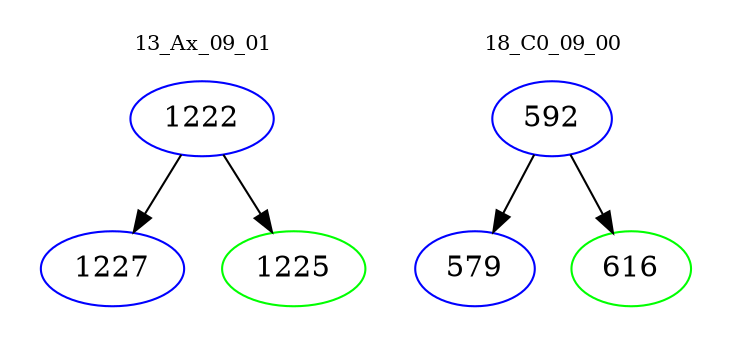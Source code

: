 digraph{
subgraph cluster_0 {
color = white
label = "13_Ax_09_01";
fontsize=10;
T0_1222 [label="1222", color="blue"]
T0_1222 -> T0_1227 [color="black"]
T0_1227 [label="1227", color="blue"]
T0_1222 -> T0_1225 [color="black"]
T0_1225 [label="1225", color="green"]
}
subgraph cluster_1 {
color = white
label = "18_C0_09_00";
fontsize=10;
T1_592 [label="592", color="blue"]
T1_592 -> T1_579 [color="black"]
T1_579 [label="579", color="blue"]
T1_592 -> T1_616 [color="black"]
T1_616 [label="616", color="green"]
}
}

